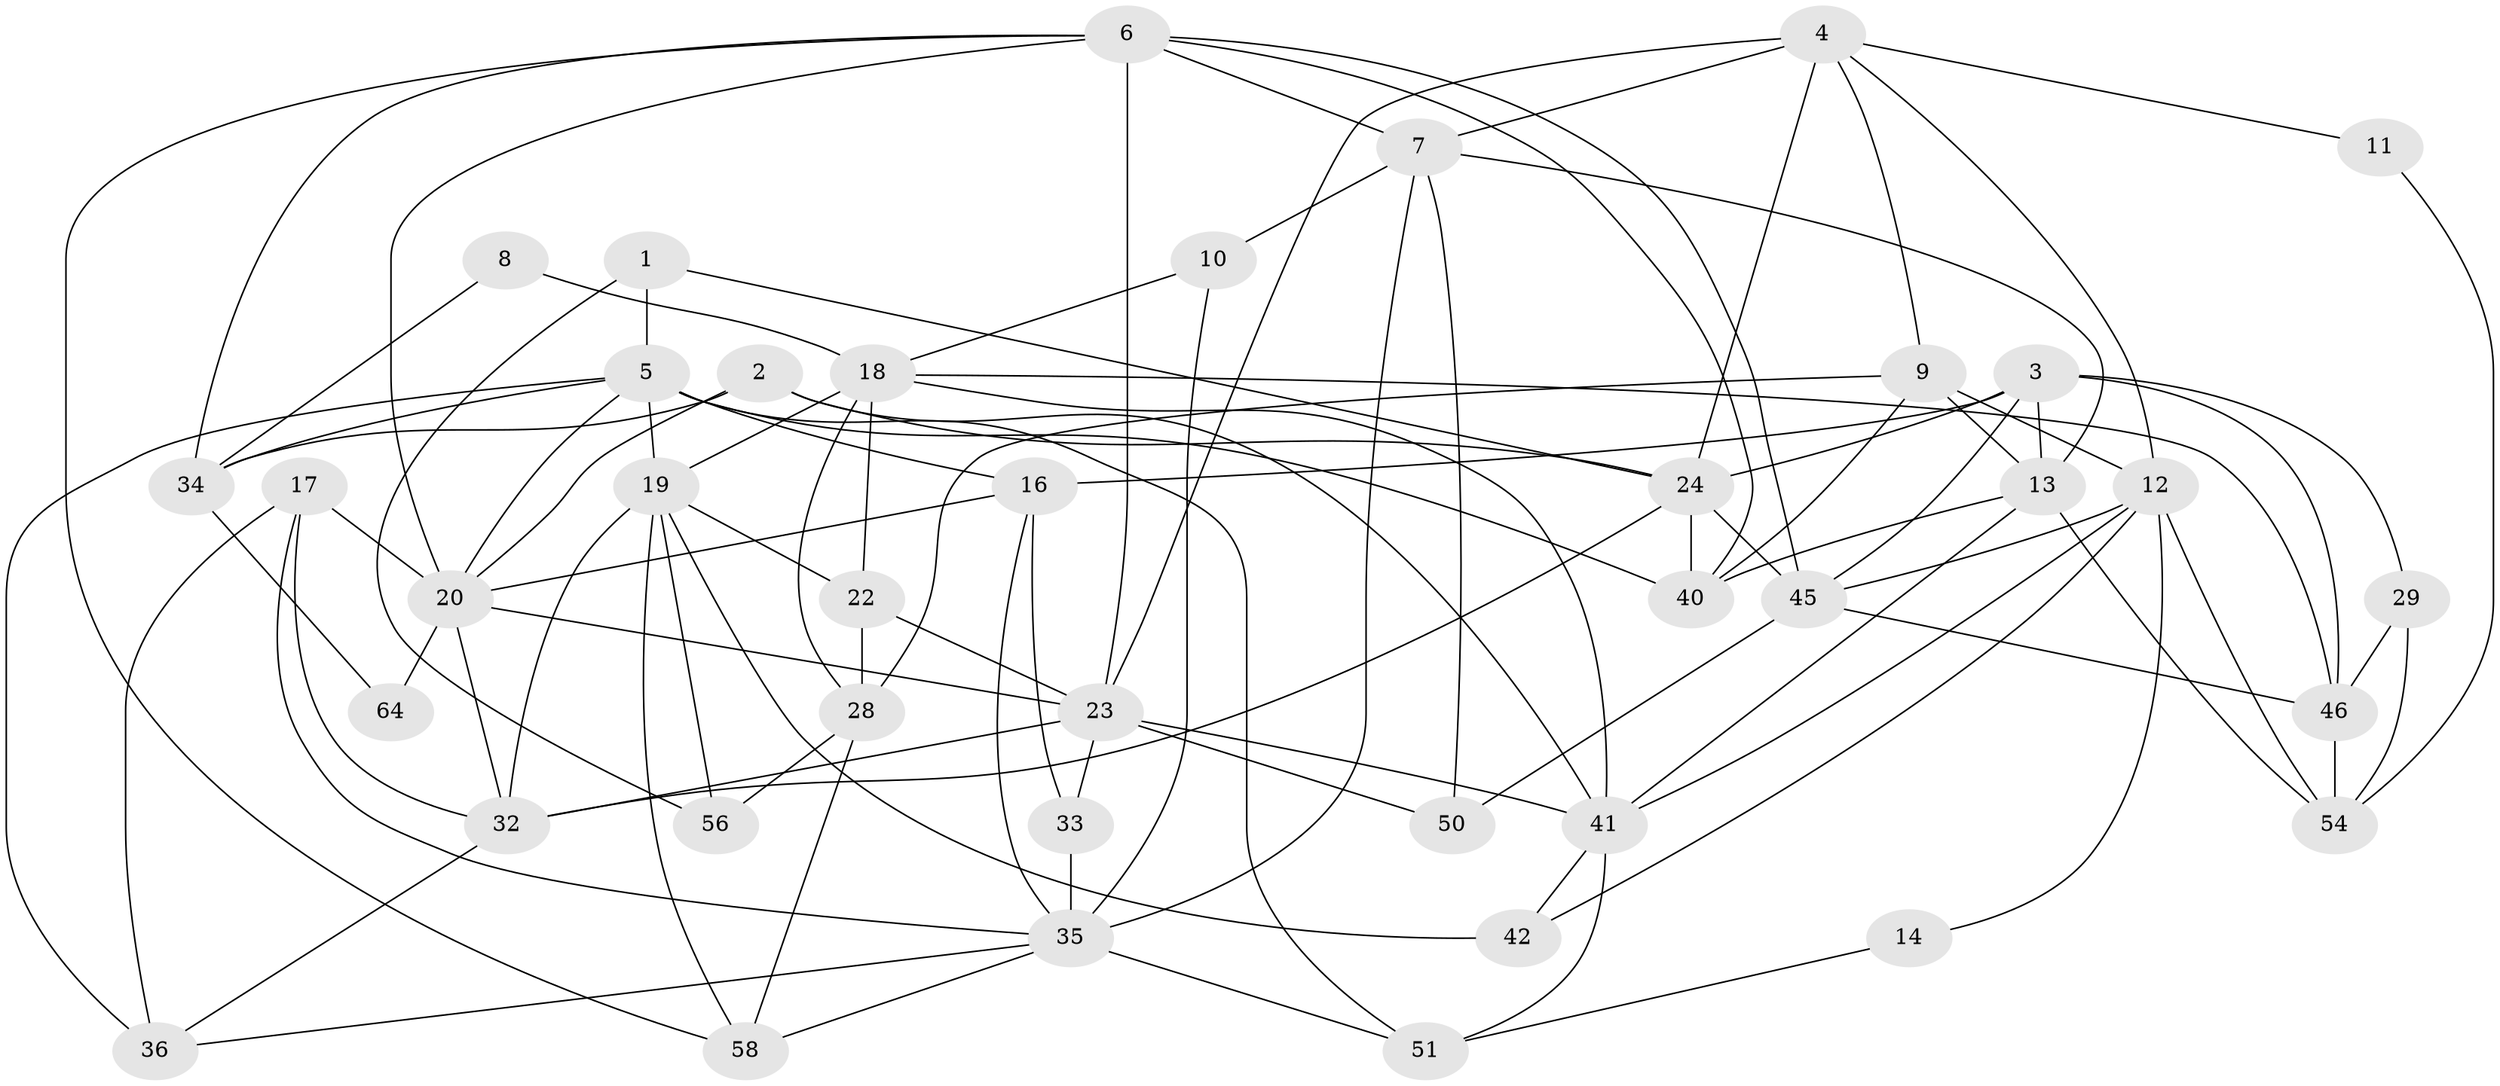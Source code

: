 // original degree distribution, {3: 0.2878787878787879, 4: 0.2878787878787879, 5: 0.15151515151515152, 6: 0.07575757575757576, 2: 0.12121212121212122, 7: 0.07575757575757576}
// Generated by graph-tools (version 1.1) at 2025/41/03/06/25 10:41:59]
// undirected, 40 vertices, 99 edges
graph export_dot {
graph [start="1"]
  node [color=gray90,style=filled];
  1;
  2;
  3 [super="+15"];
  4 [super="+21"];
  5 [super="+60"];
  6 [super="+26"];
  7 [super="+53"];
  8;
  9 [super="+37"];
  10 [super="+25"];
  11;
  12 [super="+48"];
  13 [super="+30"];
  14;
  16 [super="+49"];
  17 [super="+63"];
  18 [super="+44"];
  19 [super="+38"];
  20 [super="+66"];
  22 [super="+55"];
  23 [super="+27"];
  24 [super="+52"];
  28 [super="+31"];
  29;
  32 [super="+57"];
  33;
  34 [super="+43"];
  35 [super="+39"];
  36 [super="+62"];
  40;
  41 [super="+47"];
  42;
  45 [super="+61"];
  46;
  50;
  51 [super="+65"];
  54 [super="+59"];
  56;
  58;
  64;
  1 -- 5;
  1 -- 56;
  1 -- 24;
  2 -- 41;
  2 -- 24;
  2 -- 20;
  2 -- 34;
  3 -- 13;
  3 -- 45;
  3 -- 29;
  3 -- 46;
  3 -- 24;
  3 -- 16;
  4 -- 12;
  4 -- 9;
  4 -- 23;
  4 -- 11;
  4 -- 7;
  4 -- 24;
  5 -- 19;
  5 -- 20;
  5 -- 40;
  5 -- 51;
  5 -- 36;
  5 -- 34;
  5 -- 16;
  6 -- 20;
  6 -- 40;
  6 -- 58;
  6 -- 34;
  6 -- 23;
  6 -- 45;
  6 -- 7;
  7 -- 50;
  7 -- 10;
  7 -- 35 [weight=2];
  7 -- 13;
  8 -- 34;
  8 -- 18;
  9 -- 40;
  9 -- 12 [weight=2];
  9 -- 13;
  9 -- 28;
  10 -- 35;
  10 -- 18;
  11 -- 54;
  12 -- 41 [weight=2];
  12 -- 14;
  12 -- 42;
  12 -- 45;
  12 -- 54;
  13 -- 54;
  13 -- 40;
  13 -- 41;
  14 -- 51;
  16 -- 33;
  16 -- 35;
  16 -- 20;
  17 -- 35;
  17 -- 20;
  17 -- 36;
  17 -- 32;
  18 -- 19;
  18 -- 41;
  18 -- 22;
  18 -- 28;
  18 -- 46;
  19 -- 32;
  19 -- 42;
  19 -- 58;
  19 -- 22;
  19 -- 56;
  20 -- 64;
  20 -- 23;
  20 -- 32;
  22 -- 28;
  22 -- 23;
  23 -- 32;
  23 -- 33;
  23 -- 50;
  23 -- 41;
  24 -- 40;
  24 -- 32;
  24 -- 45;
  28 -- 56;
  28 -- 58;
  29 -- 46;
  29 -- 54;
  32 -- 36;
  33 -- 35;
  34 -- 64;
  35 -- 58;
  35 -- 36;
  35 -- 51;
  41 -- 42;
  41 -- 51;
  45 -- 50;
  45 -- 46;
  46 -- 54;
}
